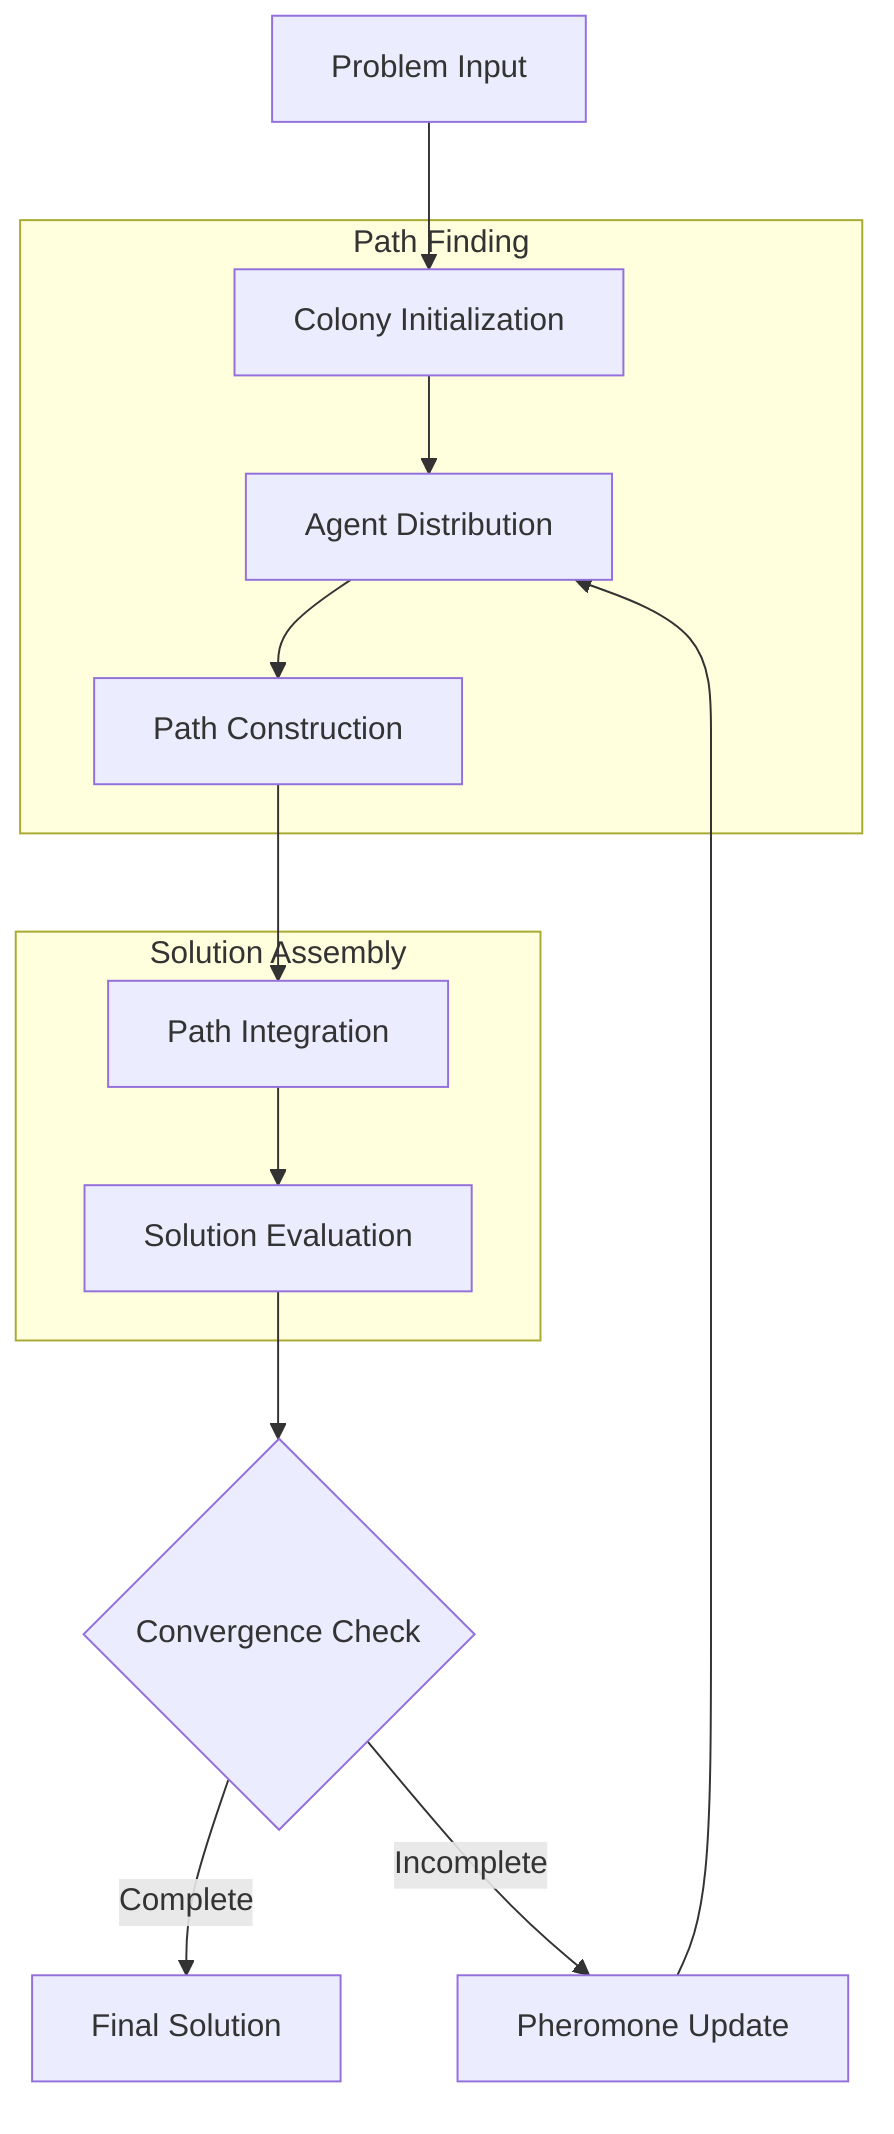 flowchart TD
    A[Problem Input] --> B[Colony Initialization]
    
    subgraph Path Finding
        B --> C[Agent Distribution]
        C --> D[Path Construction]
    end
    
    subgraph Solution Assembly
        D --> E[Path Integration]
        E --> F[Solution Evaluation]
    end
    
    F --> G{Convergence Check}
    G -->|Complete| H[Final Solution]
    G -->|Incomplete| I[Pheromone Update]
    I --> C